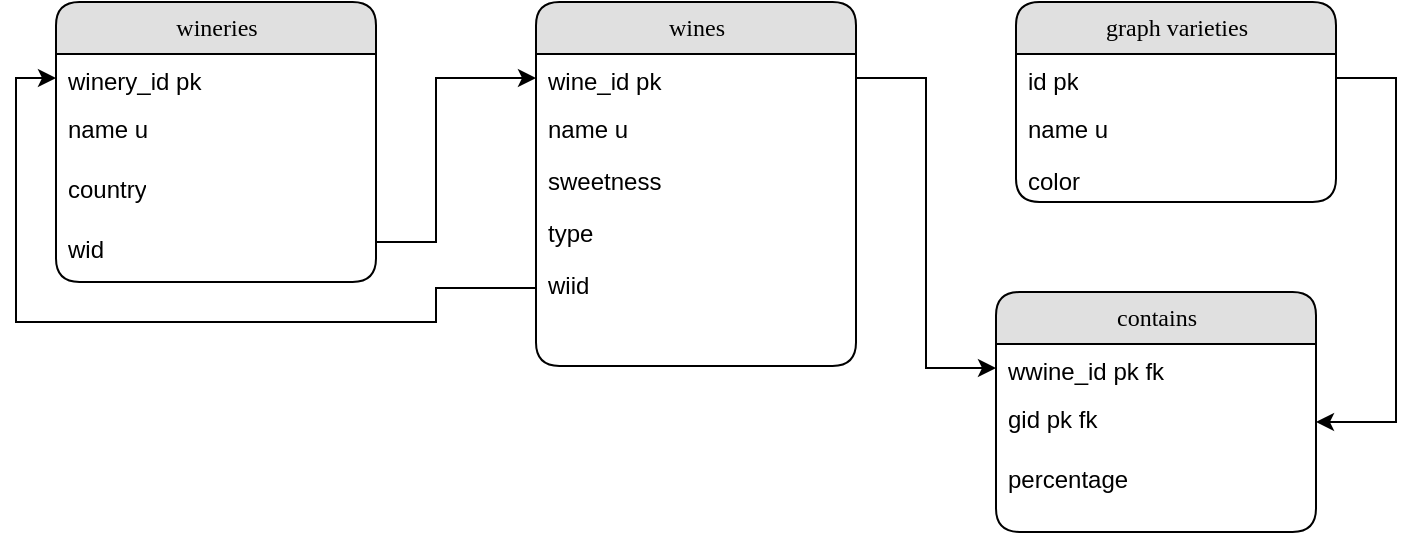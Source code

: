 <mxfile version="20.8.16" type="device"><diagram name="Page-1" id="5d7acffa-a066-3a61-03fe-96351882024d"><mxGraphModel dx="835" dy="661" grid="1" gridSize="10" guides="1" tooltips="1" connect="1" arrows="1" fold="1" page="1" pageScale="1" pageWidth="1100" pageHeight="850" background="#ffffff" math="0" shadow="0"><root><mxCell id="0"/><mxCell id="1" parent="0"/><mxCell id="21ea969265ad0168-10" value="graph varieties" style="swimlane;html=1;fontStyle=0;childLayout=stackLayout;horizontal=1;startSize=26;fillColor=#e0e0e0;horizontalStack=0;resizeParent=1;resizeLast=0;collapsible=1;marginBottom=0;swimlaneFillColor=#ffffff;align=center;rounded=1;shadow=0;comic=0;labelBackgroundColor=none;strokeWidth=1;fontFamily=Verdana;fontSize=12" parent="1" vertex="1"><mxGeometry x="790" y="160" width="160" height="100" as="geometry"/></mxCell><mxCell id="21ea969265ad0168-11" value="id pk" style="text;html=1;strokeColor=none;fillColor=none;spacingLeft=4;spacingRight=4;whiteSpace=wrap;overflow=hidden;rotatable=0;points=[[0,0.5],[1,0.5]];portConstraint=eastwest;" parent="21ea969265ad0168-10" vertex="1"><mxGeometry y="26" width="160" height="24" as="geometry"/></mxCell><mxCell id="21ea969265ad0168-12" value="name u" style="text;html=1;strokeColor=none;fillColor=none;spacingLeft=4;spacingRight=4;whiteSpace=wrap;overflow=hidden;rotatable=0;points=[[0,0.5],[1,0.5]];portConstraint=eastwest;" parent="21ea969265ad0168-10" vertex="1"><mxGeometry y="50" width="160" height="26" as="geometry"/></mxCell><mxCell id="FY1fPWJTdEhnCiBsPXyl-29" value="color" style="text;html=1;strokeColor=none;fillColor=none;spacingLeft=4;spacingRight=4;whiteSpace=wrap;overflow=hidden;rotatable=0;points=[[0,0.5],[1,0.5]];portConstraint=eastwest;" parent="21ea969265ad0168-10" vertex="1"><mxGeometry y="76" width="160" height="24" as="geometry"/></mxCell><mxCell id="21ea969265ad0168-14" value="wines" style="swimlane;html=1;fontStyle=0;childLayout=stackLayout;horizontal=1;startSize=26;fillColor=#e0e0e0;horizontalStack=0;resizeParent=1;resizeLast=0;collapsible=1;marginBottom=0;swimlaneFillColor=#ffffff;align=center;rounded=1;shadow=0;comic=0;labelBackgroundColor=none;strokeWidth=1;fontFamily=Verdana;fontSize=12" parent="1" vertex="1"><mxGeometry x="550" y="160" width="160" height="182" as="geometry"/></mxCell><mxCell id="21ea969265ad0168-15" value="wine_id pk" style="text;html=1;strokeColor=none;fillColor=none;spacingLeft=4;spacingRight=4;whiteSpace=wrap;overflow=hidden;rotatable=0;points=[[0,0.5],[1,0.5]];portConstraint=eastwest;" parent="21ea969265ad0168-14" vertex="1"><mxGeometry y="26" width="160" height="24" as="geometry"/></mxCell><mxCell id="21ea969265ad0168-16" value="name u" style="text;html=1;strokeColor=none;fillColor=none;spacingLeft=4;spacingRight=4;whiteSpace=wrap;overflow=hidden;rotatable=0;points=[[0,0.5],[1,0.5]];portConstraint=eastwest;" parent="21ea969265ad0168-14" vertex="1"><mxGeometry y="50" width="160" height="26" as="geometry"/></mxCell><mxCell id="21ea969265ad0168-17" value="sweetness" style="text;html=1;strokeColor=none;fillColor=none;spacingLeft=4;spacingRight=4;whiteSpace=wrap;overflow=hidden;rotatable=0;points=[[0,0.5],[1,0.5]];portConstraint=eastwest;" parent="21ea969265ad0168-14" vertex="1"><mxGeometry y="76" width="160" height="26" as="geometry"/></mxCell><mxCell id="NqTrTJskcqPOXx4s4OUT-4" value="type" style="text;html=1;strokeColor=none;fillColor=none;spacingLeft=4;spacingRight=4;whiteSpace=wrap;overflow=hidden;rotatable=0;points=[[0,0.5],[1,0.5]];portConstraint=eastwest;" parent="21ea969265ad0168-14" vertex="1"><mxGeometry y="102" width="160" height="26" as="geometry"/></mxCell><mxCell id="vpRCnmWKC4MJacjQNS6k-9" value="wiid" style="text;html=1;strokeColor=none;fillColor=none;spacingLeft=4;spacingRight=4;whiteSpace=wrap;overflow=hidden;rotatable=0;points=[[0,0.5],[1,0.5]];portConstraint=eastwest;" vertex="1" parent="21ea969265ad0168-14"><mxGeometry y="128" width="160" height="30" as="geometry"/></mxCell><mxCell id="FY1fPWJTdEhnCiBsPXyl-8" value="wineries" style="swimlane;html=1;fontStyle=0;childLayout=stackLayout;horizontal=1;startSize=26;fillColor=#e0e0e0;horizontalStack=0;resizeParent=1;resizeLast=0;collapsible=1;marginBottom=0;swimlaneFillColor=#ffffff;align=center;rounded=1;shadow=0;comic=0;labelBackgroundColor=none;strokeWidth=1;fontFamily=Verdana;fontSize=12" parent="1" vertex="1"><mxGeometry x="310" y="160" width="160" height="140" as="geometry"/></mxCell><mxCell id="FY1fPWJTdEhnCiBsPXyl-11" value="winery_id pk" style="text;html=1;strokeColor=none;fillColor=none;spacingLeft=4;spacingRight=4;whiteSpace=wrap;overflow=hidden;rotatable=0;points=[[0,0.5],[1,0.5]];portConstraint=eastwest;" parent="FY1fPWJTdEhnCiBsPXyl-8" vertex="1"><mxGeometry y="26" width="160" height="24" as="geometry"/></mxCell><mxCell id="FY1fPWJTdEhnCiBsPXyl-22" value="name u" style="text;html=1;strokeColor=none;fillColor=none;spacingLeft=4;spacingRight=4;whiteSpace=wrap;overflow=hidden;rotatable=0;points=[[0,0.5],[1,0.5]];portConstraint=eastwest;" parent="FY1fPWJTdEhnCiBsPXyl-8" vertex="1"><mxGeometry y="50" width="160" height="30" as="geometry"/></mxCell><mxCell id="FY1fPWJTdEhnCiBsPXyl-23" style="edgeStyle=none;curved=1;rounded=0;orthogonalLoop=1;jettySize=auto;html=1;entryX=0;entryY=0.5;entryDx=0;entryDy=0;fontSize=12;startSize=8;endSize=8;" parent="FY1fPWJTdEhnCiBsPXyl-8" source="FY1fPWJTdEhnCiBsPXyl-11" target="FY1fPWJTdEhnCiBsPXyl-11" edge="1"><mxGeometry relative="1" as="geometry"/></mxCell><mxCell id="FY1fPWJTdEhnCiBsPXyl-21" value="country" style="text;html=1;strokeColor=none;fillColor=none;spacingLeft=4;spacingRight=4;whiteSpace=wrap;overflow=hidden;rotatable=0;points=[[0,0.5],[1,0.5]];portConstraint=eastwest;" parent="FY1fPWJTdEhnCiBsPXyl-8" vertex="1"><mxGeometry y="80" width="160" height="30" as="geometry"/></mxCell><mxCell id="vpRCnmWKC4MJacjQNS6k-8" value="wid" style="text;html=1;strokeColor=none;fillColor=none;spacingLeft=4;spacingRight=4;whiteSpace=wrap;overflow=hidden;rotatable=0;points=[[0,0.5],[1,0.5]];portConstraint=eastwest;" vertex="1" parent="FY1fPWJTdEhnCiBsPXyl-8"><mxGeometry y="110" width="160" height="20" as="geometry"/></mxCell><mxCell id="VJDZZc0XpKROOmFuhUhP-1" style="edgeStyle=orthogonalEdgeStyle;rounded=0;orthogonalLoop=1;jettySize=auto;html=1;entryX=0;entryY=0.5;entryDx=0;entryDy=0;" parent="1" source="21ea969265ad0168-15" target="vpRCnmWKC4MJacjQNS6k-2" edge="1"><mxGeometry relative="1" as="geometry"/></mxCell><mxCell id="vpRCnmWKC4MJacjQNS6k-1" value="contains" style="swimlane;html=1;fontStyle=0;childLayout=stackLayout;horizontal=1;startSize=26;fillColor=#e0e0e0;horizontalStack=0;resizeParent=1;resizeLast=0;collapsible=1;marginBottom=0;swimlaneFillColor=#ffffff;align=center;rounded=1;shadow=0;comic=0;labelBackgroundColor=none;strokeWidth=1;fontFamily=Verdana;fontSize=12" vertex="1" parent="1"><mxGeometry x="780" y="305" width="160" height="120" as="geometry"/></mxCell><mxCell id="vpRCnmWKC4MJacjQNS6k-2" value="wwine_id pk fk" style="text;html=1;strokeColor=none;fillColor=none;spacingLeft=4;spacingRight=4;whiteSpace=wrap;overflow=hidden;rotatable=0;points=[[0,0.5],[1,0.5]];portConstraint=eastwest;" vertex="1" parent="vpRCnmWKC4MJacjQNS6k-1"><mxGeometry y="26" width="160" height="24" as="geometry"/></mxCell><mxCell id="vpRCnmWKC4MJacjQNS6k-3" value="gid pk fk" style="text;html=1;strokeColor=none;fillColor=none;spacingLeft=4;spacingRight=4;whiteSpace=wrap;overflow=hidden;rotatable=0;points=[[0,0.5],[1,0.5]];portConstraint=eastwest;" vertex="1" parent="vpRCnmWKC4MJacjQNS6k-1"><mxGeometry y="50" width="160" height="30" as="geometry"/></mxCell><mxCell id="vpRCnmWKC4MJacjQNS6k-4" style="edgeStyle=none;curved=1;rounded=0;orthogonalLoop=1;jettySize=auto;html=1;entryX=0;entryY=0.5;entryDx=0;entryDy=0;fontSize=12;startSize=8;endSize=8;" edge="1" parent="vpRCnmWKC4MJacjQNS6k-1" source="vpRCnmWKC4MJacjQNS6k-2" target="vpRCnmWKC4MJacjQNS6k-2"><mxGeometry relative="1" as="geometry"/></mxCell><mxCell id="vpRCnmWKC4MJacjQNS6k-5" value="percentage" style="text;html=1;strokeColor=none;fillColor=none;spacingLeft=4;spacingRight=4;whiteSpace=wrap;overflow=hidden;rotatable=0;points=[[0,0.5],[1,0.5]];portConstraint=eastwest;" vertex="1" parent="vpRCnmWKC4MJacjQNS6k-1"><mxGeometry y="80" width="160" height="30" as="geometry"/></mxCell><mxCell id="vpRCnmWKC4MJacjQNS6k-6" style="edgeStyle=orthogonalEdgeStyle;rounded=0;orthogonalLoop=1;jettySize=auto;html=1;entryX=1;entryY=0.5;entryDx=0;entryDy=0;exitX=1;exitY=0.5;exitDx=0;exitDy=0;" edge="1" parent="1" source="21ea969265ad0168-11" target="vpRCnmWKC4MJacjQNS6k-3"><mxGeometry relative="1" as="geometry"><mxPoint x="1000" y="200" as="sourcePoint"/><mxPoint x="1070" y="345" as="targetPoint"/><Array as="points"><mxPoint x="980" y="198"/><mxPoint x="980" y="370"/></Array></mxGeometry></mxCell><mxCell id="vpRCnmWKC4MJacjQNS6k-10" style="edgeStyle=orthogonalEdgeStyle;rounded=0;orthogonalLoop=1;jettySize=auto;html=1;entryX=0;entryY=0.5;entryDx=0;entryDy=0;exitX=1;exitY=0.5;exitDx=0;exitDy=0;" edge="1" parent="1" source="vpRCnmWKC4MJacjQNS6k-8" target="21ea969265ad0168-15"><mxGeometry relative="1" as="geometry"><mxPoint x="440" y="280" as="sourcePoint"/><mxPoint x="510" y="425" as="targetPoint"/><Array as="points"><mxPoint x="500" y="280"/><mxPoint x="500" y="198"/></Array></mxGeometry></mxCell><mxCell id="vpRCnmWKC4MJacjQNS6k-11" style="edgeStyle=orthogonalEdgeStyle;rounded=0;orthogonalLoop=1;jettySize=auto;html=1;entryX=0;entryY=0.5;entryDx=0;entryDy=0;exitX=0;exitY=0.5;exitDx=0;exitDy=0;" edge="1" parent="1" source="vpRCnmWKC4MJacjQNS6k-9" target="FY1fPWJTdEhnCiBsPXyl-11"><mxGeometry relative="1" as="geometry"><mxPoint x="390" y="452" as="sourcePoint"/><mxPoint x="500" y="370" as="targetPoint"/><Array as="points"><mxPoint x="500" y="303"/><mxPoint x="500" y="320"/><mxPoint x="290" y="320"/><mxPoint x="290" y="198"/></Array></mxGeometry></mxCell></root></mxGraphModel></diagram></mxfile>